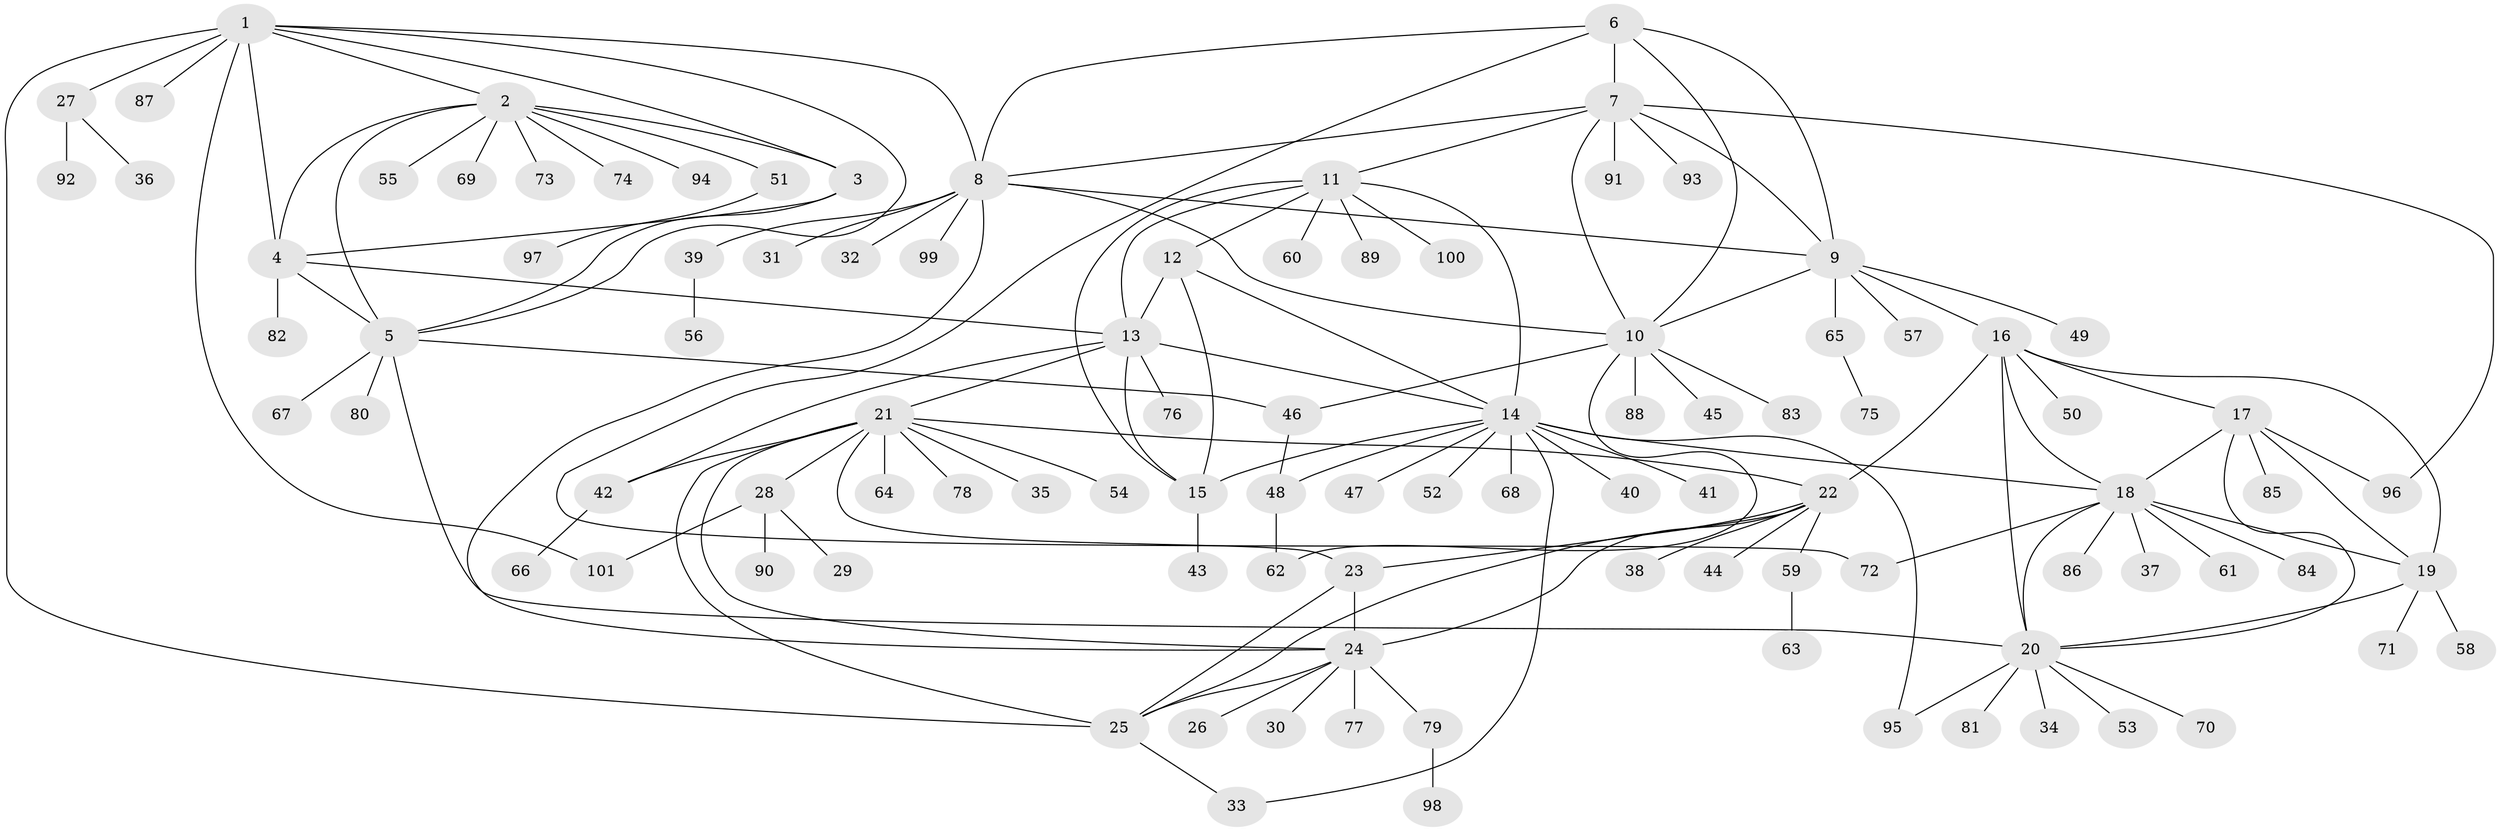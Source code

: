 // coarse degree distribution, {3: 0.06, 6: 0.02, 2: 0.04, 5: 0.02, 1: 0.78, 22: 0.02, 12: 0.02, 10: 0.02, 9: 0.02}
// Generated by graph-tools (version 1.1) at 2025/58/03/04/25 21:58:40]
// undirected, 101 vertices, 145 edges
graph export_dot {
graph [start="1"]
  node [color=gray90,style=filled];
  1;
  2;
  3;
  4;
  5;
  6;
  7;
  8;
  9;
  10;
  11;
  12;
  13;
  14;
  15;
  16;
  17;
  18;
  19;
  20;
  21;
  22;
  23;
  24;
  25;
  26;
  27;
  28;
  29;
  30;
  31;
  32;
  33;
  34;
  35;
  36;
  37;
  38;
  39;
  40;
  41;
  42;
  43;
  44;
  45;
  46;
  47;
  48;
  49;
  50;
  51;
  52;
  53;
  54;
  55;
  56;
  57;
  58;
  59;
  60;
  61;
  62;
  63;
  64;
  65;
  66;
  67;
  68;
  69;
  70;
  71;
  72;
  73;
  74;
  75;
  76;
  77;
  78;
  79;
  80;
  81;
  82;
  83;
  84;
  85;
  86;
  87;
  88;
  89;
  90;
  91;
  92;
  93;
  94;
  95;
  96;
  97;
  98;
  99;
  100;
  101;
  1 -- 2;
  1 -- 3;
  1 -- 4;
  1 -- 5;
  1 -- 8;
  1 -- 25;
  1 -- 27;
  1 -- 87;
  1 -- 101;
  2 -- 3;
  2 -- 4;
  2 -- 5;
  2 -- 51;
  2 -- 55;
  2 -- 69;
  2 -- 73;
  2 -- 74;
  2 -- 94;
  3 -- 4;
  3 -- 5;
  4 -- 5;
  4 -- 13;
  4 -- 82;
  5 -- 20;
  5 -- 46;
  5 -- 67;
  5 -- 80;
  6 -- 7;
  6 -- 8;
  6 -- 9;
  6 -- 10;
  6 -- 72;
  7 -- 8;
  7 -- 9;
  7 -- 10;
  7 -- 11;
  7 -- 91;
  7 -- 93;
  7 -- 96;
  8 -- 9;
  8 -- 10;
  8 -- 24;
  8 -- 31;
  8 -- 32;
  8 -- 39;
  8 -- 99;
  9 -- 10;
  9 -- 16;
  9 -- 49;
  9 -- 57;
  9 -- 65;
  10 -- 45;
  10 -- 46;
  10 -- 62;
  10 -- 83;
  10 -- 88;
  11 -- 12;
  11 -- 13;
  11 -- 14;
  11 -- 15;
  11 -- 60;
  11 -- 89;
  11 -- 100;
  12 -- 13;
  12 -- 14;
  12 -- 15;
  13 -- 14;
  13 -- 15;
  13 -- 21;
  13 -- 42;
  13 -- 76;
  14 -- 15;
  14 -- 18;
  14 -- 33;
  14 -- 40;
  14 -- 41;
  14 -- 47;
  14 -- 48;
  14 -- 52;
  14 -- 68;
  14 -- 95;
  15 -- 43;
  16 -- 17;
  16 -- 18;
  16 -- 19;
  16 -- 20;
  16 -- 22;
  16 -- 50;
  17 -- 18;
  17 -- 19;
  17 -- 20;
  17 -- 85;
  17 -- 96;
  18 -- 19;
  18 -- 20;
  18 -- 37;
  18 -- 61;
  18 -- 72;
  18 -- 84;
  18 -- 86;
  19 -- 20;
  19 -- 58;
  19 -- 71;
  20 -- 34;
  20 -- 53;
  20 -- 70;
  20 -- 81;
  20 -- 95;
  21 -- 22;
  21 -- 23;
  21 -- 24;
  21 -- 25;
  21 -- 28;
  21 -- 35;
  21 -- 42;
  21 -- 54;
  21 -- 64;
  21 -- 78;
  22 -- 23;
  22 -- 24;
  22 -- 25;
  22 -- 38;
  22 -- 44;
  22 -- 59;
  23 -- 24;
  23 -- 25;
  24 -- 25;
  24 -- 26;
  24 -- 30;
  24 -- 77;
  24 -- 79;
  25 -- 33;
  27 -- 36;
  27 -- 92;
  28 -- 29;
  28 -- 90;
  28 -- 101;
  39 -- 56;
  42 -- 66;
  46 -- 48;
  48 -- 62;
  51 -- 97;
  59 -- 63;
  65 -- 75;
  79 -- 98;
}
